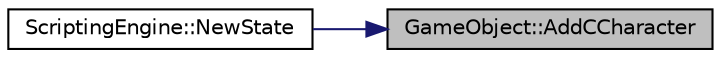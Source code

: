 digraph "GameObject::AddCCharacter"
{
 // LATEX_PDF_SIZE
  edge [fontname="Helvetica",fontsize="10",labelfontname="Helvetica",labelfontsize="10"];
  node [fontname="Helvetica",fontsize="10",shape=record];
  rankdir="RL";
  Node18 [label="GameObject::AddCCharacter",height=0.2,width=0.4,color="black", fillcolor="grey75", style="filled", fontcolor="black",tooltip="Adds a character component."];
  Node18 -> Node19 [dir="back",color="midnightblue",fontsize="10",style="solid",fontname="Helvetica"];
  Node19 [label="ScriptingEngine::NewState",height=0.2,width=0.4,color="black", fillcolor="white", style="filled",URL="$class_scripting_engine.html#a125a0c206da8e74b8f6664c4e523606a",tooltip="Sets up the engine with initial processes and variables and exposes engine functionality to lua."];
}
